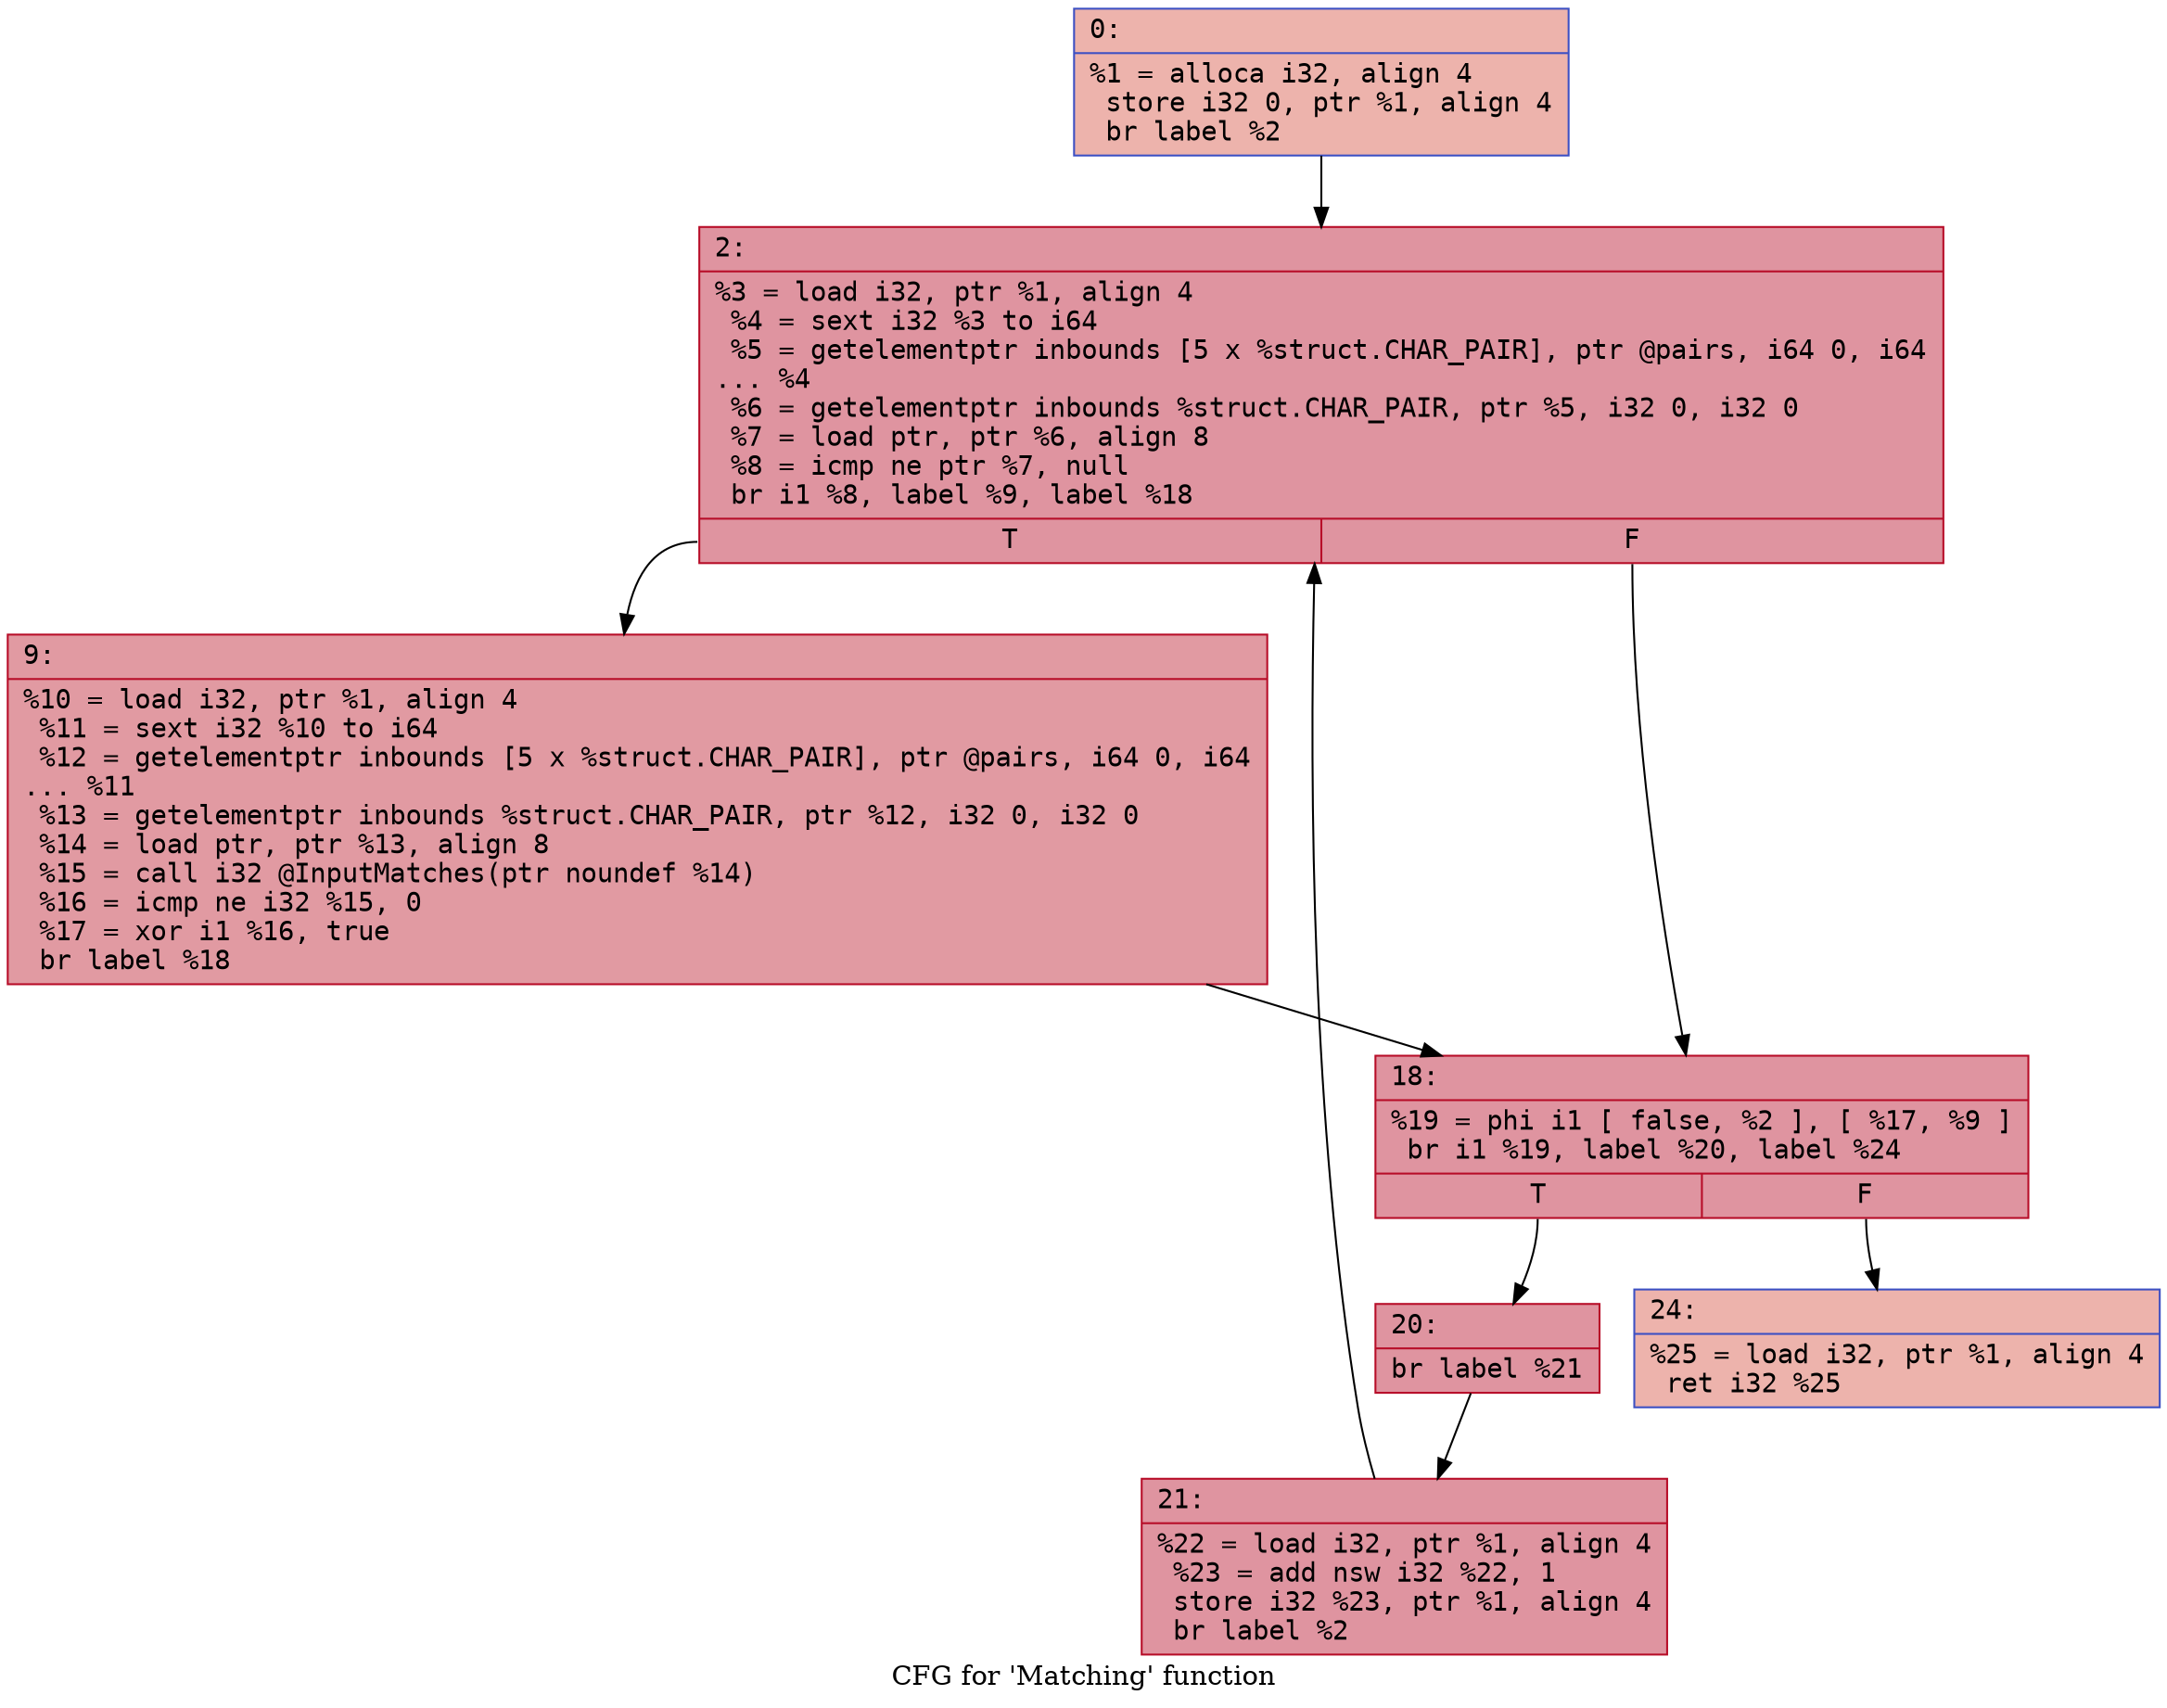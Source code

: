 digraph "CFG for 'Matching' function" {
	label="CFG for 'Matching' function";

	Node0x6000005bceb0 [shape=record,color="#3d50c3ff", style=filled, fillcolor="#d6524470" fontname="Courier",label="{0:\l|  %1 = alloca i32, align 4\l  store i32 0, ptr %1, align 4\l  br label %2\l}"];
	Node0x6000005bceb0 -> Node0x6000005bcf00[tooltip="0 -> 2\nProbability 100.00%" ];
	Node0x6000005bcf00 [shape=record,color="#b70d28ff", style=filled, fillcolor="#b70d2870" fontname="Courier",label="{2:\l|  %3 = load i32, ptr %1, align 4\l  %4 = sext i32 %3 to i64\l  %5 = getelementptr inbounds [5 x %struct.CHAR_PAIR], ptr @pairs, i64 0, i64\l... %4\l  %6 = getelementptr inbounds %struct.CHAR_PAIR, ptr %5, i32 0, i32 0\l  %7 = load ptr, ptr %6, align 8\l  %8 = icmp ne ptr %7, null\l  br i1 %8, label %9, label %18\l|{<s0>T|<s1>F}}"];
	Node0x6000005bcf00:s0 -> Node0x6000005bcf50[tooltip="2 -> 9\nProbability 62.50%" ];
	Node0x6000005bcf00:s1 -> Node0x6000005bcfa0[tooltip="2 -> 18\nProbability 37.50%" ];
	Node0x6000005bcf50 [shape=record,color="#b70d28ff", style=filled, fillcolor="#bb1b2c70" fontname="Courier",label="{9:\l|  %10 = load i32, ptr %1, align 4\l  %11 = sext i32 %10 to i64\l  %12 = getelementptr inbounds [5 x %struct.CHAR_PAIR], ptr @pairs, i64 0, i64\l... %11\l  %13 = getelementptr inbounds %struct.CHAR_PAIR, ptr %12, i32 0, i32 0\l  %14 = load ptr, ptr %13, align 8\l  %15 = call i32 @InputMatches(ptr noundef %14)\l  %16 = icmp ne i32 %15, 0\l  %17 = xor i1 %16, true\l  br label %18\l}"];
	Node0x6000005bcf50 -> Node0x6000005bcfa0[tooltip="9 -> 18\nProbability 100.00%" ];
	Node0x6000005bcfa0 [shape=record,color="#b70d28ff", style=filled, fillcolor="#b70d2870" fontname="Courier",label="{18:\l|  %19 = phi i1 [ false, %2 ], [ %17, %9 ]\l  br i1 %19, label %20, label %24\l|{<s0>T|<s1>F}}"];
	Node0x6000005bcfa0:s0 -> Node0x6000005bcff0[tooltip="18 -> 20\nProbability 96.88%" ];
	Node0x6000005bcfa0:s1 -> Node0x6000005bd090[tooltip="18 -> 24\nProbability 3.12%" ];
	Node0x6000005bcff0 [shape=record,color="#b70d28ff", style=filled, fillcolor="#b70d2870" fontname="Courier",label="{20:\l|  br label %21\l}"];
	Node0x6000005bcff0 -> Node0x6000005bd040[tooltip="20 -> 21\nProbability 100.00%" ];
	Node0x6000005bd040 [shape=record,color="#b70d28ff", style=filled, fillcolor="#b70d2870" fontname="Courier",label="{21:\l|  %22 = load i32, ptr %1, align 4\l  %23 = add nsw i32 %22, 1\l  store i32 %23, ptr %1, align 4\l  br label %2\l}"];
	Node0x6000005bd040 -> Node0x6000005bcf00[tooltip="21 -> 2\nProbability 100.00%" ];
	Node0x6000005bd090 [shape=record,color="#3d50c3ff", style=filled, fillcolor="#d6524470" fontname="Courier",label="{24:\l|  %25 = load i32, ptr %1, align 4\l  ret i32 %25\l}"];
}
